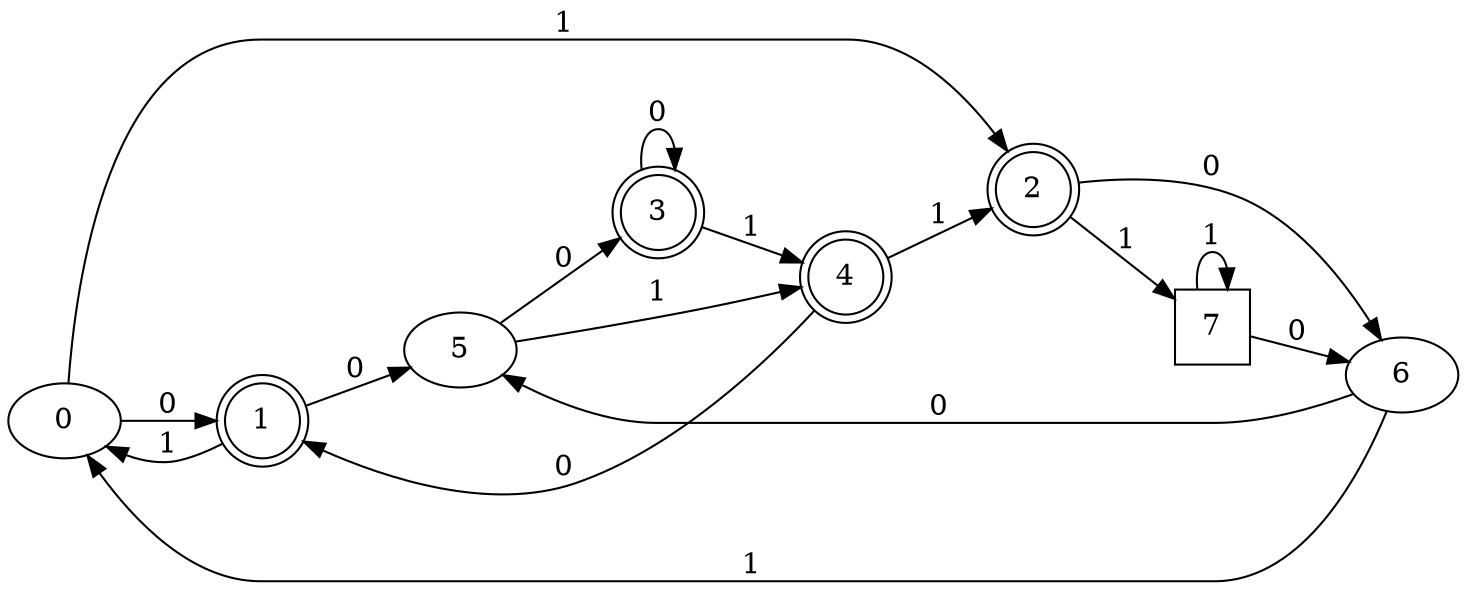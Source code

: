 digraph G {
	rankdir=LR;
	0->1[ label=0 ];
	0->2[ label=1 ];
	3->3[ label=0 ];
	3->4[ label=1 ];
	4->1[ label=0 ];
	4->2[ label=1 ];
	1->5[ label=0 ];
	1->0[ label=1 ];
	2->6[ label=0 ];
	2->7[ label=1 ];
	7->6[ label=0 ];
	7->7[ label=1 ];
	6->5[ label=0 ];
	6->0[ label=1 ];
	5->4[ label=1 ];
	5->3[ label=0 ];
	0;
	1 [ shape=doublecircle ];
	2 [ shape=doublecircle ];
	3 [ shape=doublecircle ];
	4 [ shape=doublecircle ];
	5;
	6;
	7 [ shape=square ];

}

